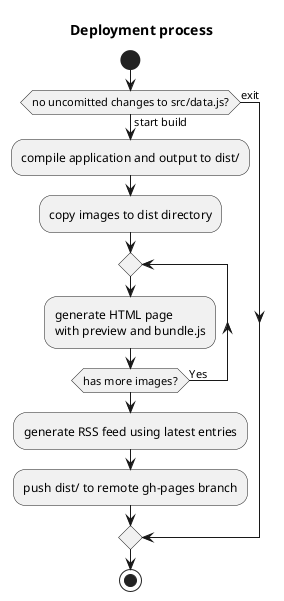@startuml

title Deployment process

start
if (no uncomitted changes to src/data.js?) then (start build)
  :compile application and output to dist/;
  :copy images to dist directory;
  repeat
    :generate HTML page 
    with preview and bundle.js;
  repeat while (has more images?) is (Yes)
  :generate RSS feed using latest entries;
  :push dist/ to remote gh-pages branch;
else (exit)
endif

stop

@enduml
